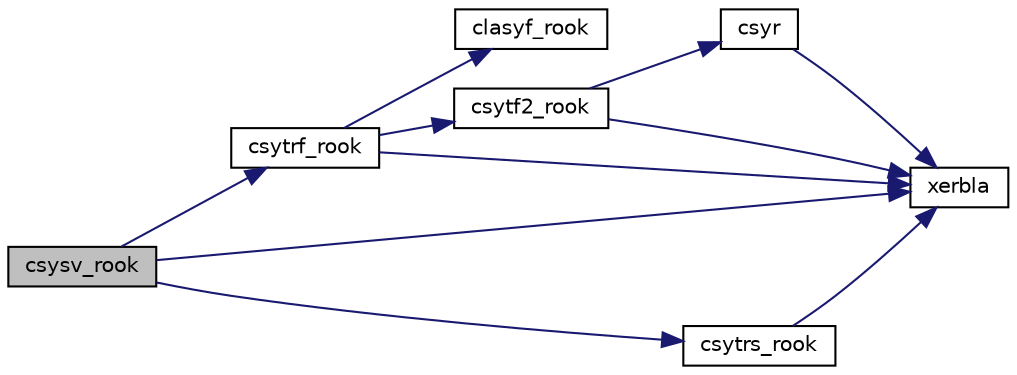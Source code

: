 digraph "csysv_rook"
{
 // LATEX_PDF_SIZE
  edge [fontname="Helvetica",fontsize="10",labelfontname="Helvetica",labelfontsize="10"];
  node [fontname="Helvetica",fontsize="10",shape=record];
  rankdir="LR";
  Node1 [label="csysv_rook",height=0.2,width=0.4,color="black", fillcolor="grey75", style="filled", fontcolor="black",tooltip="CSYSV_ROOK computes the solution to system of linear equations A * X = B for SY matrices"];
  Node1 -> Node2 [color="midnightblue",fontsize="10",style="solid",fontname="Helvetica"];
  Node2 [label="csytrf_rook",height=0.2,width=0.4,color="black", fillcolor="white", style="filled",URL="$csytrf__rook_8f.html#aaa37e0850860440f4893fef9d5f815d5",tooltip="CSYTRF_ROOK"];
  Node2 -> Node3 [color="midnightblue",fontsize="10",style="solid",fontname="Helvetica"];
  Node3 [label="clasyf_rook",height=0.2,width=0.4,color="black", fillcolor="white", style="filled",URL="$clasyf__rook_8f.html#a8ab617e2baa9fc9c4728d8cbd1bfde70",tooltip="CLASYF_ROOK computes a partial factorization of a complex symmetric matrix using the bounded Bunch-Ka..."];
  Node2 -> Node4 [color="midnightblue",fontsize="10",style="solid",fontname="Helvetica"];
  Node4 [label="csytf2_rook",height=0.2,width=0.4,color="black", fillcolor="white", style="filled",URL="$csytf2__rook_8f.html#a9baea00306a19fc23c46b5052f4168f7",tooltip="CSYTF2_ROOK computes the factorization of a complex symmetric indefinite matrix using the bounded Bun..."];
  Node4 -> Node5 [color="midnightblue",fontsize="10",style="solid",fontname="Helvetica"];
  Node5 [label="csyr",height=0.2,width=0.4,color="black", fillcolor="white", style="filled",URL="$csyr_8f.html#ab7fbaf7c4477110907f682b250b24abe",tooltip="CSYR performs the symmetric rank-1 update of a complex symmetric matrix."];
  Node5 -> Node6 [color="midnightblue",fontsize="10",style="solid",fontname="Helvetica"];
  Node6 [label="xerbla",height=0.2,width=0.4,color="black", fillcolor="white", style="filled",URL="$xerbla_8f.html#a377ee61015baf8dea7770b3a404b1c07",tooltip="XERBLA"];
  Node4 -> Node6 [color="midnightblue",fontsize="10",style="solid",fontname="Helvetica"];
  Node2 -> Node6 [color="midnightblue",fontsize="10",style="solid",fontname="Helvetica"];
  Node1 -> Node7 [color="midnightblue",fontsize="10",style="solid",fontname="Helvetica"];
  Node7 [label="csytrs_rook",height=0.2,width=0.4,color="black", fillcolor="white", style="filled",URL="$csytrs__rook_8f.html#a4ede0bcbc69ca218b7b286e767577220",tooltip="CSYTRS_ROOK"];
  Node7 -> Node6 [color="midnightblue",fontsize="10",style="solid",fontname="Helvetica"];
  Node1 -> Node6 [color="midnightblue",fontsize="10",style="solid",fontname="Helvetica"];
}
